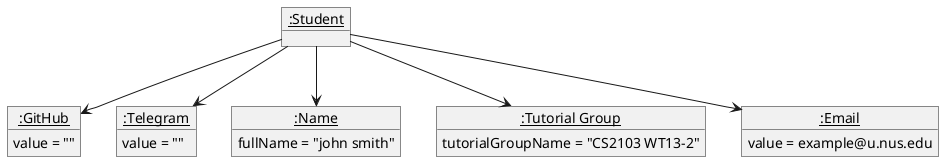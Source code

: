 @startuml
'https://plantuml.com/object-diagram

object "__:Student__" as student
object "__:GitHub__" as gitHub
object "__:Telegram__" as telegram
object "__:Name__" as name
object "__:Tutorial Group__" as tg
object "__:Email__" as email

gitHub : value = ""
telegram : value = ""
name : fullName = "john smith"
tg : tutorialGroupName = "CS2103 WT13-2"
email : value = example@u.nus.edu

student --> tg
student --> name
student --> gitHub
student --> telegram
student --> email
@enduml
